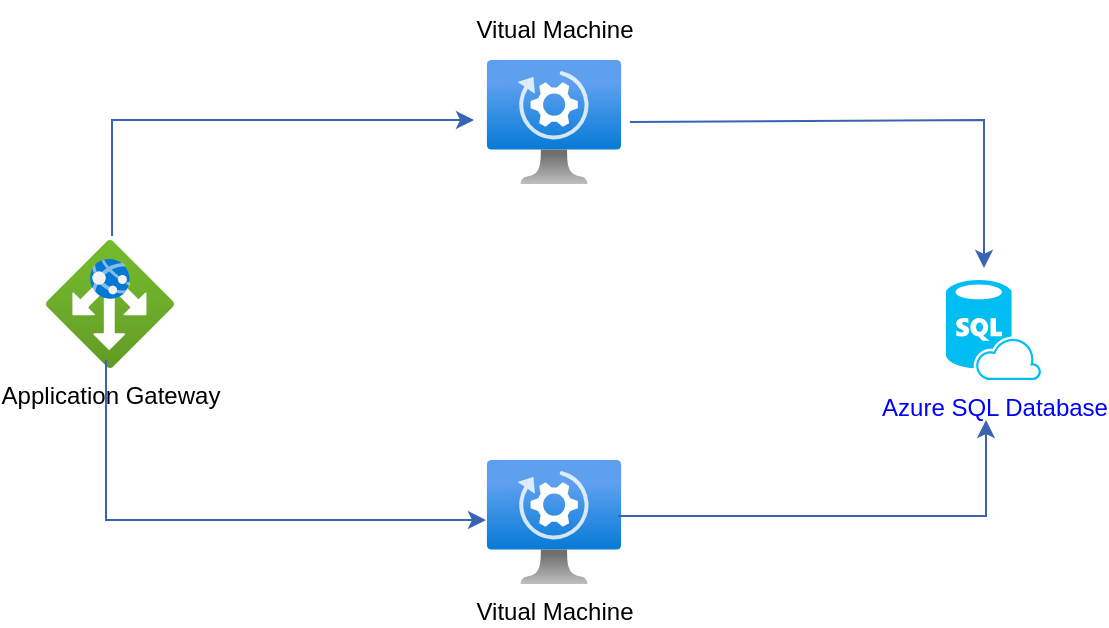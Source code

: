 <mxfile version="21.8.1" type="github">
  <diagram name="Page-1" id="kioAAZJ0w7iLisG0PiT4">
    <mxGraphModel dx="1434" dy="750" grid="1" gridSize="10" guides="1" tooltips="1" connect="1" arrows="1" fold="1" page="1" pageScale="1" pageWidth="1600" pageHeight="900" math="0" shadow="0">
      <root>
        <mxCell id="0" />
        <mxCell id="1" parent="0" />
        <mxCell id="V3Nmcimox3BmdhHoZZpZ-2" value="Application Gateway" style="image;aspect=fixed;html=1;points=[];align=center;fontSize=12;image=img/lib/azure2/networking/Application_Gateways.svg;" vertex="1" parent="1">
          <mxGeometry x="260" y="220" width="64" height="64" as="geometry" />
        </mxCell>
        <mxCell id="V3Nmcimox3BmdhHoZZpZ-3" value="" style="image;aspect=fixed;html=1;points=[];align=center;fontSize=12;image=img/lib/azure2/compute/Automanaged_VM.svg;" vertex="1" parent="1">
          <mxGeometry x="480" y="130" width="68" height="62" as="geometry" />
        </mxCell>
        <mxCell id="V3Nmcimox3BmdhHoZZpZ-4" value="Vitual Machine" style="image;aspect=fixed;html=1;points=[];align=center;fontSize=12;image=img/lib/azure2/compute/Automanaged_VM.svg;" vertex="1" parent="1">
          <mxGeometry x="480" y="330" width="68" height="62" as="geometry" />
        </mxCell>
        <mxCell id="V3Nmcimox3BmdhHoZZpZ-5" value="&lt;font color=&quot;#0000ff&quot;&gt;Azure SQL Database&lt;/font&gt;" style="verticalLabelPosition=bottom;html=1;verticalAlign=top;align=center;strokeColor=none;fillColor=#00BEF2;shape=mxgraph.azure.sql_database_sql_azure;" vertex="1" parent="1">
          <mxGeometry x="710" y="240" width="47.5" height="50" as="geometry" />
        </mxCell>
        <mxCell id="V3Nmcimox3BmdhHoZZpZ-6" value="Vitual Machine" style="text;html=1;align=center;verticalAlign=middle;resizable=0;points=[];autosize=1;strokeColor=none;fillColor=none;" vertex="1" parent="1">
          <mxGeometry x="464" y="100" width="100" height="30" as="geometry" />
        </mxCell>
        <mxCell id="V3Nmcimox3BmdhHoZZpZ-8" value="" style="endArrow=classic;html=1;rounded=0;exitX=0.516;exitY=-0.031;exitDx=0;exitDy=0;exitPerimeter=0;entryX=-0.088;entryY=0.484;entryDx=0;entryDy=0;entryPerimeter=0;fillColor=#d5e8d4;strokeColor=#3B63B3;shadow=0;" edge="1" parent="1" source="V3Nmcimox3BmdhHoZZpZ-2" target="V3Nmcimox3BmdhHoZZpZ-3">
          <mxGeometry width="50" height="50" relative="1" as="geometry">
            <mxPoint x="290" y="210" as="sourcePoint" />
            <mxPoint x="340" y="180" as="targetPoint" />
            <Array as="points">
              <mxPoint x="293" y="160" />
            </Array>
          </mxGeometry>
        </mxCell>
        <mxCell id="V3Nmcimox3BmdhHoZZpZ-9" value="" style="endArrow=classic;html=1;rounded=0;fillColor=#d5e8d4;strokeColor=#3B63B3;shadow=0;" edge="1" parent="1">
          <mxGeometry width="50" height="50" relative="1" as="geometry">
            <mxPoint x="290" y="280" as="sourcePoint" />
            <mxPoint x="480" y="360" as="targetPoint" />
            <Array as="points">
              <mxPoint x="290" y="360" />
            </Array>
          </mxGeometry>
        </mxCell>
        <mxCell id="V3Nmcimox3BmdhHoZZpZ-10" value="" style="endArrow=classic;html=1;rounded=0;exitX=1.059;exitY=0.5;exitDx=0;exitDy=0;exitPerimeter=0;entryX=-0.088;entryY=0.484;entryDx=0;entryDy=0;entryPerimeter=0;fillColor=#d5e8d4;strokeColor=#3B63B3;shadow=0;" edge="1" parent="1" source="V3Nmcimox3BmdhHoZZpZ-3">
          <mxGeometry width="50" height="50" relative="1" as="geometry">
            <mxPoint x="548" y="292" as="sourcePoint" />
            <mxPoint x="729" y="234" as="targetPoint" />
            <Array as="points">
              <mxPoint x="729" y="160" />
            </Array>
          </mxGeometry>
        </mxCell>
        <mxCell id="V3Nmcimox3BmdhHoZZpZ-11" value="" style="endArrow=classic;html=1;rounded=0;exitX=0.971;exitY=0.452;exitDx=0;exitDy=0;exitPerimeter=0;entryX=0.421;entryY=1.4;entryDx=0;entryDy=0;entryPerimeter=0;fillColor=#d5e8d4;strokeColor=#3B63B3;shadow=0;" edge="1" parent="1" source="V3Nmcimox3BmdhHoZZpZ-4" target="V3Nmcimox3BmdhHoZZpZ-5">
          <mxGeometry width="50" height="50" relative="1" as="geometry">
            <mxPoint x="564" y="342" as="sourcePoint" />
            <mxPoint x="745" y="284" as="targetPoint" />
            <Array as="points">
              <mxPoint x="730" y="358" />
            </Array>
          </mxGeometry>
        </mxCell>
      </root>
    </mxGraphModel>
  </diagram>
</mxfile>
